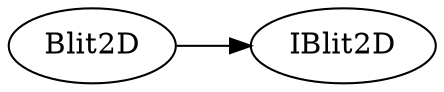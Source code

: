 
    digraph "graph2"
    {
        rankdir = "LR";
        size = "8,20";
        ratio = compress;
    "Blit2D"->"IBlit2D";

    }
    